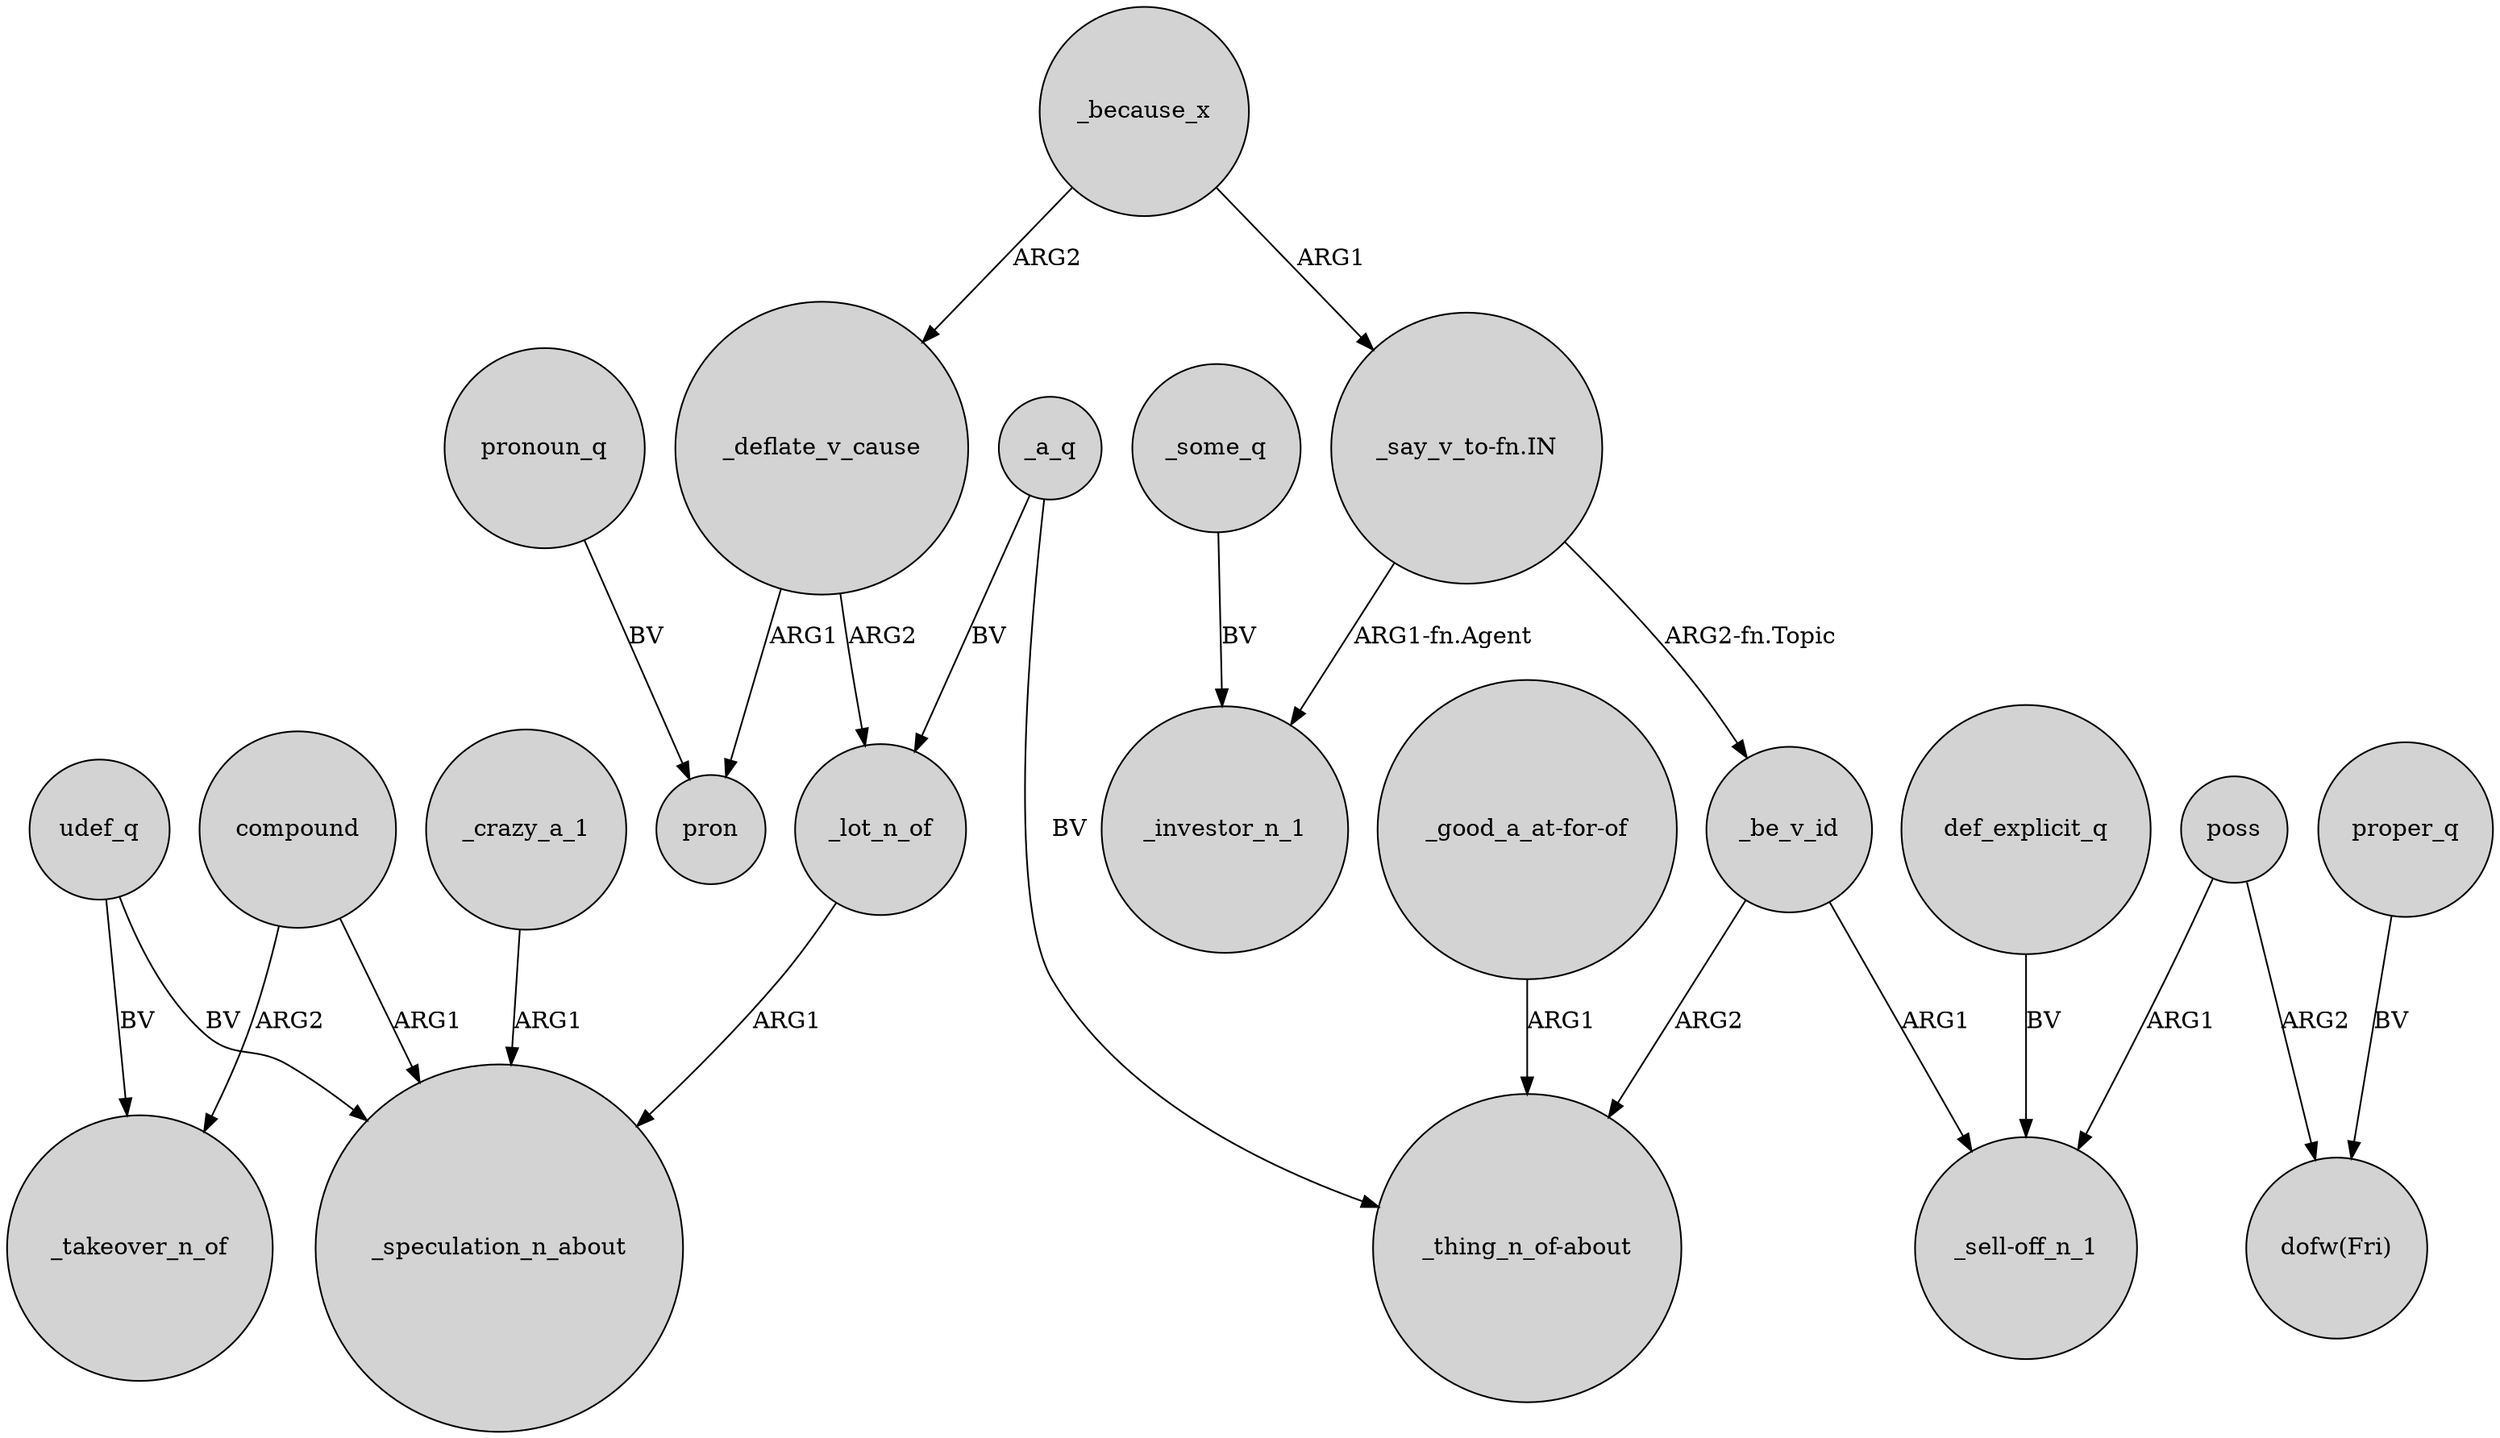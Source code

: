 digraph {
	node [shape=circle style=filled]
	_a_q -> _lot_n_of [label=BV]
	proper_q -> "dofw(Fri)" [label=BV]
	compound -> _speculation_n_about [label=ARG1]
	_some_q -> _investor_n_1 [label=BV]
	udef_q -> _takeover_n_of [label=BV]
	_because_x -> _deflate_v_cause [label=ARG2]
	"_good_a_at-for-of" -> "_thing_n_of-about" [label=ARG1]
	udef_q -> _speculation_n_about [label=BV]
	poss -> "_sell-off_n_1" [label=ARG1]
	_deflate_v_cause -> pron [label=ARG1]
	_be_v_id -> "_thing_n_of-about" [label=ARG2]
	"_say_v_to-fn.IN" -> _be_v_id [label="ARG2-fn.Topic"]
	pronoun_q -> pron [label=BV]
	poss -> "dofw(Fri)" [label=ARG2]
	_a_q -> "_thing_n_of-about" [label=BV]
	"_say_v_to-fn.IN" -> _investor_n_1 [label="ARG1-fn.Agent"]
	_lot_n_of -> _speculation_n_about [label=ARG1]
	_be_v_id -> "_sell-off_n_1" [label=ARG1]
	_crazy_a_1 -> _speculation_n_about [label=ARG1]
	_deflate_v_cause -> _lot_n_of [label=ARG2]
	compound -> _takeover_n_of [label=ARG2]
	def_explicit_q -> "_sell-off_n_1" [label=BV]
	_because_x -> "_say_v_to-fn.IN" [label=ARG1]
}
